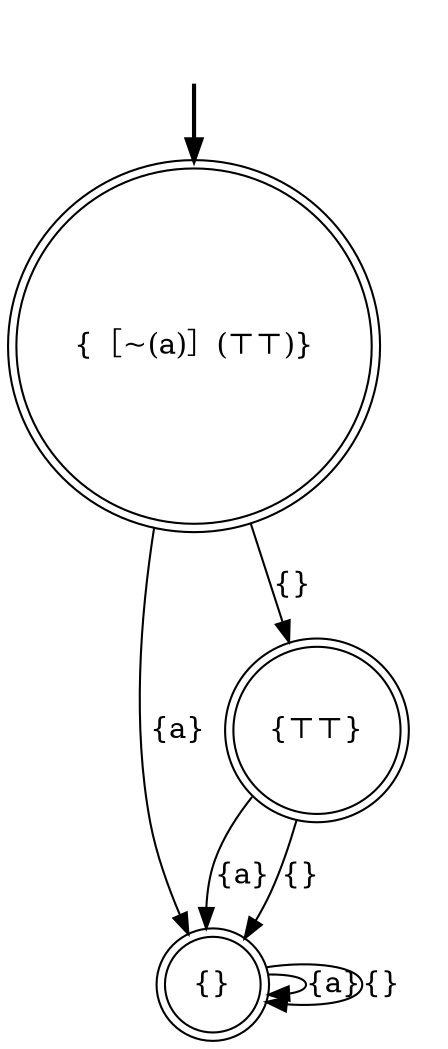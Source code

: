 digraph {
	fake0 [style=invisible]
	"{}" [shape=doublecircle]
	"{［~(a)］(⊤⊤)}" [root=true shape=doublecircle]
	"{⊤⊤}" [shape=doublecircle]
	fake0 -> "{［~(a)］(⊤⊤)}" [style=bold]
	"{}" -> "{}" [label="{a}"]
	"{［~(a)］(⊤⊤)}" -> "{⊤⊤}" [label="{}"]
	"{⊤⊤}" -> "{}" [label="{a}"]
	"{［~(a)］(⊤⊤)}" -> "{}" [label="{a}"]
	"{}" -> "{}" [label="{}"]
	"{⊤⊤}" -> "{}" [label="{}"]
}
